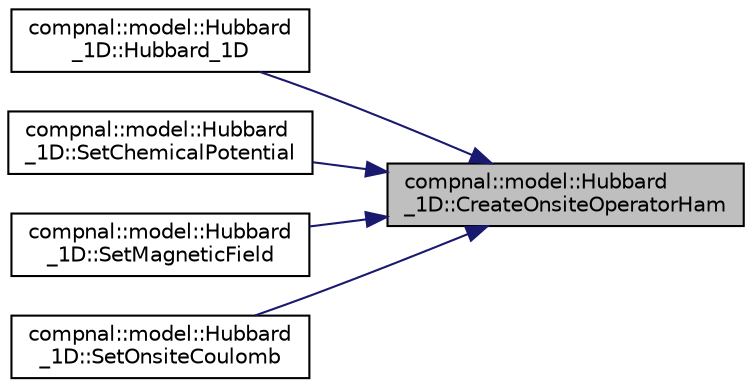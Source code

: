 digraph "compnal::model::Hubbard_1D::CreateOnsiteOperatorHam"
{
 // INTERACTIVE_SVG=YES
 // LATEX_PDF_SIZE
  edge [fontname="Helvetica",fontsize="10",labelfontname="Helvetica",labelfontsize="10"];
  node [fontname="Helvetica",fontsize="10",shape=record];
  rankdir="RL";
  Node1 [label="compnal::model::Hubbard\l_1D::CreateOnsiteOperatorHam",height=0.2,width=0.4,color="black", fillcolor="grey75", style="filled", fontcolor="black",tooltip="Create the onsite Hamiltonian."];
  Node1 -> Node2 [dir="back",color="midnightblue",fontsize="10",style="solid",fontname="Helvetica"];
  Node2 [label="compnal::model::Hubbard\l_1D::Hubbard_1D",height=0.2,width=0.4,color="black", fillcolor="white", style="filled",URL="$d9/d7b/classcompnal_1_1model_1_1_hubbard__1_d.html#a3d421777171753d4388c9c6e545a5f27",tooltip="Constructor of Hubbard_1D class."];
  Node1 -> Node3 [dir="back",color="midnightblue",fontsize="10",style="solid",fontname="Helvetica"];
  Node3 [label="compnal::model::Hubbard\l_1D::SetChemicalPotential",height=0.2,width=0.4,color="black", fillcolor="white", style="filled",URL="$d9/d7b/classcompnal_1_1model_1_1_hubbard__1_d.html#aba696ed51bc3a98aeb35e8d3d9206639",tooltip="Set the chemical potential."];
  Node1 -> Node4 [dir="back",color="midnightblue",fontsize="10",style="solid",fontname="Helvetica"];
  Node4 [label="compnal::model::Hubbard\l_1D::SetMagneticField",height=0.2,width=0.4,color="black", fillcolor="white", style="filled",URL="$d9/d7b/classcompnal_1_1model_1_1_hubbard__1_d.html#abcf228a598e68e3c787c5f91ec61fd5b",tooltip="Set the magnetic fields for the z-direction."];
  Node1 -> Node5 [dir="back",color="midnightblue",fontsize="10",style="solid",fontname="Helvetica"];
  Node5 [label="compnal::model::Hubbard\l_1D::SetOnsiteCoulomb",height=0.2,width=0.4,color="black", fillcolor="white", style="filled",URL="$d9/d7b/classcompnal_1_1model_1_1_hubbard__1_d.html#a2e8dbb3e07b92f31092b7c8d5f849b57",tooltip="Set the onsite density interactions."];
}
